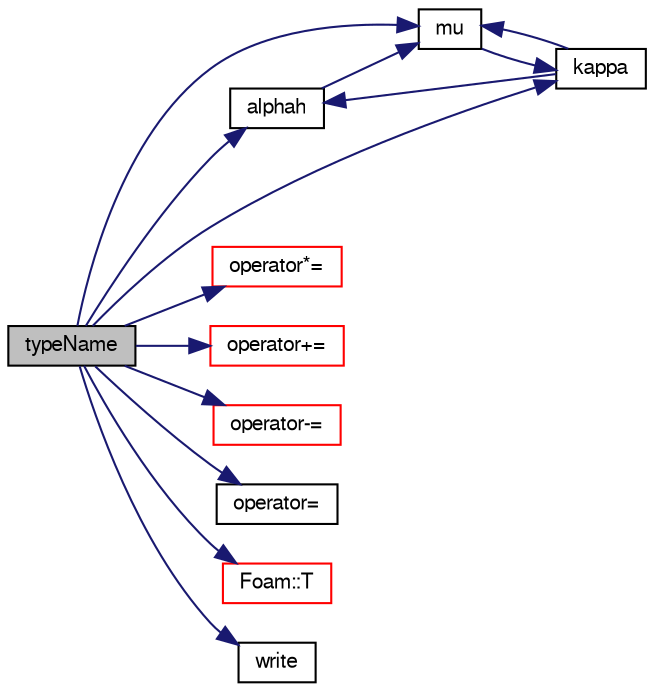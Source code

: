 digraph "typeName"
{
  bgcolor="transparent";
  edge [fontname="FreeSans",fontsize="10",labelfontname="FreeSans",labelfontsize="10"];
  node [fontname="FreeSans",fontsize="10",shape=record];
  rankdir="LR";
  Node133 [label="typeName",height=0.2,width=0.4,color="black", fillcolor="grey75", style="filled", fontcolor="black"];
  Node133 -> Node134 [color="midnightblue",fontsize="10",style="solid",fontname="FreeSans"];
  Node134 [label="alphah",height=0.2,width=0.4,color="black",URL="$a30394.html#aa3d16e0f36b6c7f0e4c8fdd59878d31f",tooltip="Thermal diffusivity of enthalpy [kg/ms]. "];
  Node134 -> Node135 [color="midnightblue",fontsize="10",style="solid",fontname="FreeSans"];
  Node135 [label="mu",height=0.2,width=0.4,color="black",URL="$a30394.html#a156c9bed463e921bb2ef8c7cbfb7fdc9",tooltip="Dynamic viscosity [kg/ms]. "];
  Node135 -> Node136 [color="midnightblue",fontsize="10",style="solid",fontname="FreeSans"];
  Node136 [label="kappa",height=0.2,width=0.4,color="black",URL="$a30394.html#a5466ad2fbb533099dd54880c87ad1928",tooltip="Thermal conductivity [W/mK]. "];
  Node136 -> Node135 [color="midnightblue",fontsize="10",style="solid",fontname="FreeSans"];
  Node136 -> Node134 [color="midnightblue",fontsize="10",style="solid",fontname="FreeSans"];
  Node133 -> Node136 [color="midnightblue",fontsize="10",style="solid",fontname="FreeSans"];
  Node133 -> Node135 [color="midnightblue",fontsize="10",style="solid",fontname="FreeSans"];
  Node133 -> Node137 [color="midnightblue",fontsize="10",style="solid",fontname="FreeSans"];
  Node137 [label="operator*=",height=0.2,width=0.4,color="red",URL="$a30394.html#aef726b4d6a3f9ec2cfe3b98f714a1427"];
  Node133 -> Node140 [color="midnightblue",fontsize="10",style="solid",fontname="FreeSans"];
  Node140 [label="operator+=",height=0.2,width=0.4,color="red",URL="$a30394.html#a3e244e90e603b9933fa162a2cc304c9a"];
  Node133 -> Node141 [color="midnightblue",fontsize="10",style="solid",fontname="FreeSans"];
  Node141 [label="operator-=",height=0.2,width=0.4,color="red",URL="$a30394.html#a19412753ca6399766232b1e5b57940c1"];
  Node133 -> Node142 [color="midnightblue",fontsize="10",style="solid",fontname="FreeSans"];
  Node142 [label="operator=",height=0.2,width=0.4,color="black",URL="$a30394.html#a31cc7668be95f5e5f74f210f5a510790"];
  Node133 -> Node143 [color="midnightblue",fontsize="10",style="solid",fontname="FreeSans"];
  Node143 [label="Foam::T",height=0.2,width=0.4,color="red",URL="$a21124.html#ae57fda0abb14bb0944947c463c6e09d4"];
  Node133 -> Node148 [color="midnightblue",fontsize="10",style="solid",fontname="FreeSans"];
  Node148 [label="write",height=0.2,width=0.4,color="black",URL="$a30394.html#a78cec3e4ecac4a89a3ad8d38f2ad21f5",tooltip="Write to Ostream. "];
}
